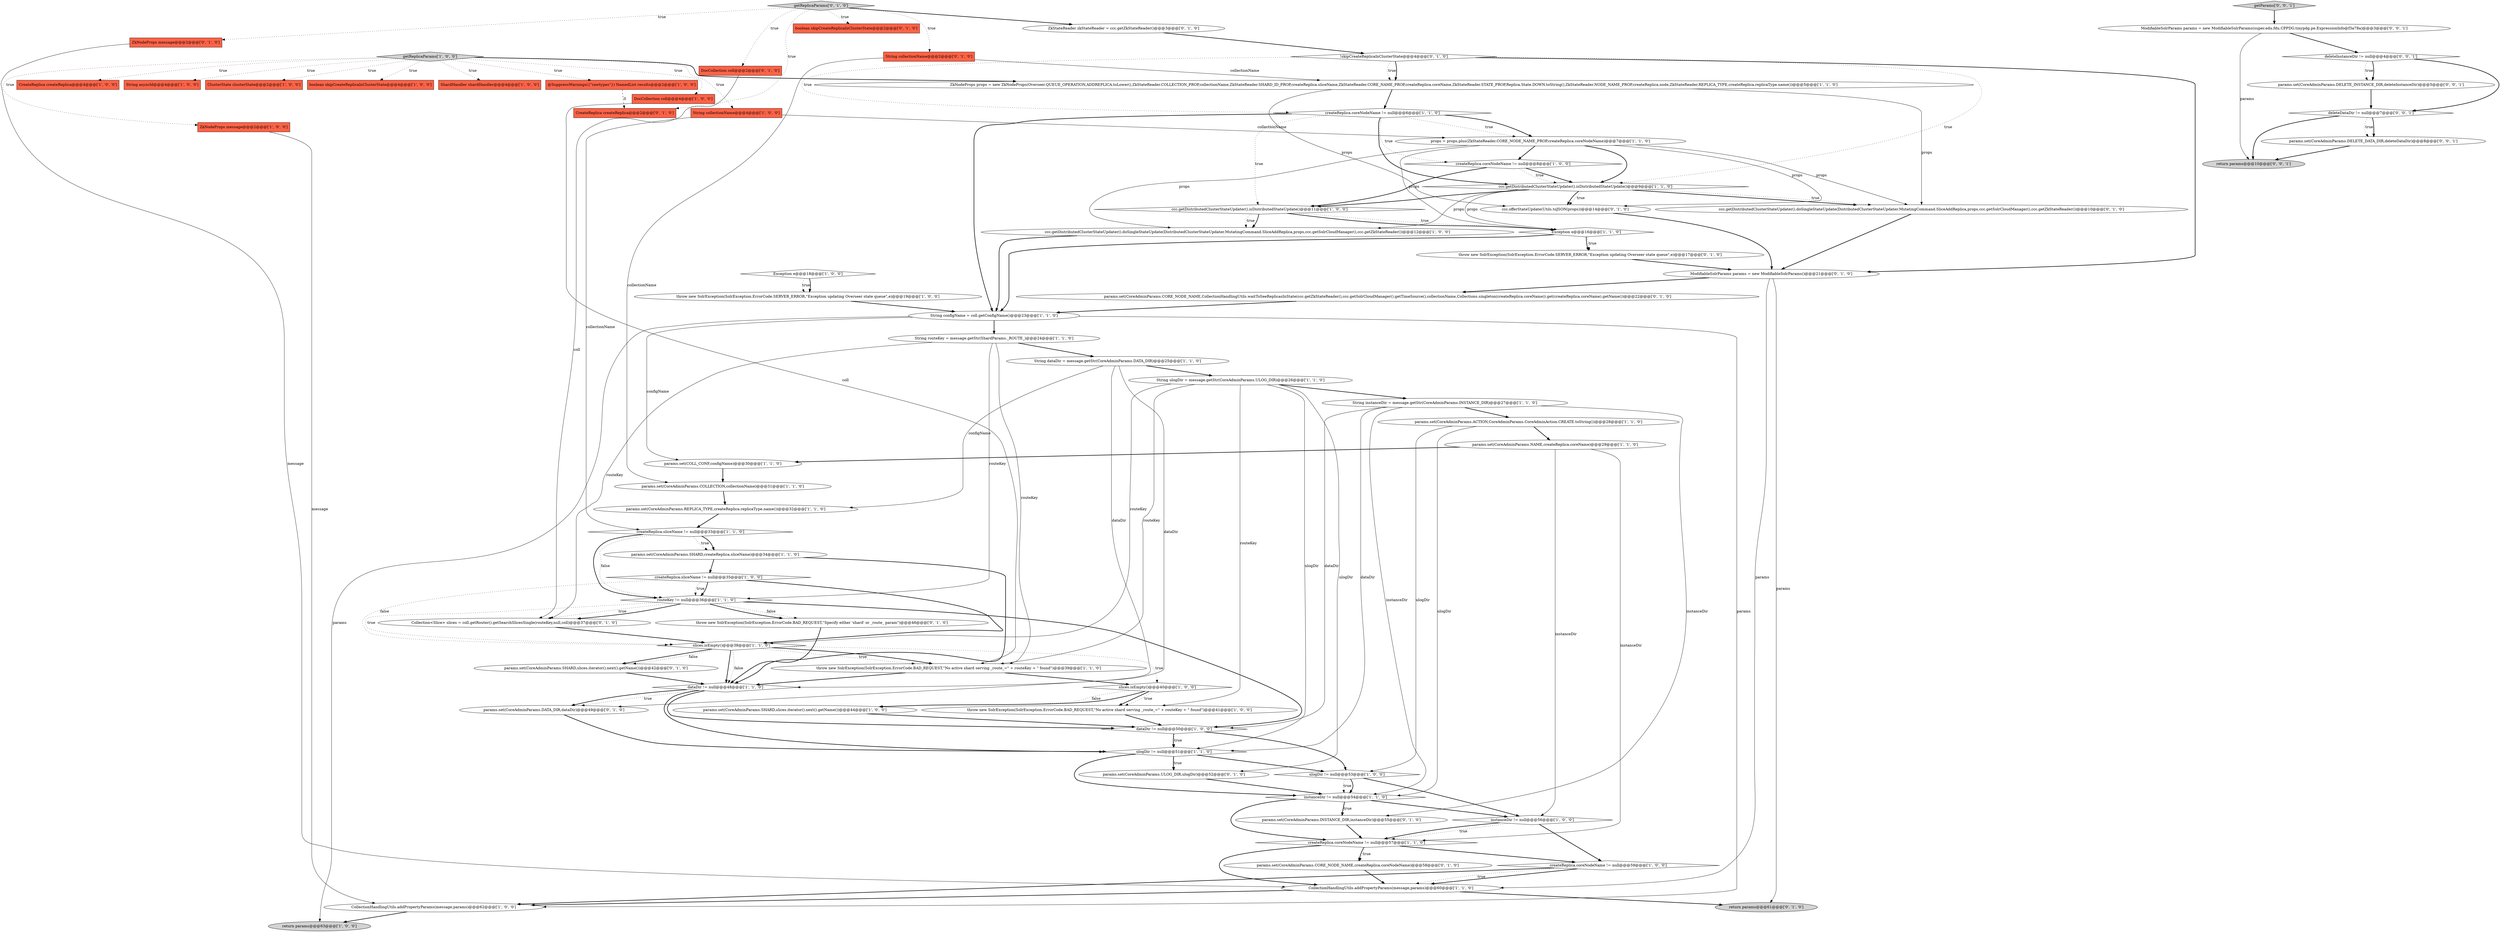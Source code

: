 digraph {
43 [style = filled, label = "dataDir != null@@@48@@@['1', '1', '0']", fillcolor = white, shape = diamond image = "AAA0AAABBB1BBB"];
12 [style = filled, label = "CreateReplica createReplica@@@4@@@['1', '0', '0']", fillcolor = tomato, shape = box image = "AAA0AAABBB1BBB"];
8 [style = filled, label = "String asyncId@@@4@@@['1', '0', '0']", fillcolor = tomato, shape = box image = "AAA0AAABBB1BBB"];
61 [style = filled, label = "params.set(CoreAdminParams.ULOG_DIR,ulogDir)@@@52@@@['0', '1', '0']", fillcolor = white, shape = ellipse image = "AAA0AAABBB2BBB"];
46 [style = filled, label = "dataDir != null@@@50@@@['1', '0', '0']", fillcolor = white, shape = diamond image = "AAA0AAABBB1BBB"];
48 [style = filled, label = "params.set(CoreAdminParams.SHARD,createReplica.sliceName)@@@34@@@['1', '1', '0']", fillcolor = white, shape = ellipse image = "AAA0AAABBB1BBB"];
75 [style = filled, label = "return params@@@10@@@['0', '0', '1']", fillcolor = lightgray, shape = ellipse image = "AAA0AAABBB3BBB"];
14 [style = filled, label = "createReplica.sliceName != null@@@35@@@['1', '0', '0']", fillcolor = white, shape = diamond image = "AAA0AAABBB1BBB"];
63 [style = filled, label = "Collection<Slice> slices = coll.getRouter().getSearchSlicesSingle(routeKey,null,coll)@@@37@@@['0', '1', '0']", fillcolor = white, shape = ellipse image = "AAA0AAABBB2BBB"];
45 [style = filled, label = "params.set(CoreAdminParams.REPLICA_TYPE,createReplica.replicaType.name())@@@32@@@['1', '1', '0']", fillcolor = white, shape = ellipse image = "AAA0AAABBB1BBB"];
23 [style = filled, label = "ccc.getDistributedClusterStateUpdater().isDistributedStateUpdate()@@@9@@@['1', '1', '0']", fillcolor = white, shape = diamond image = "AAA0AAABBB1BBB"];
6 [style = filled, label = "Exception e@@@16@@@['1', '1', '0']", fillcolor = white, shape = diamond image = "AAA0AAABBB1BBB"];
9 [style = filled, label = "CollectionHandlingUtils.addPropertyParams(message,params)@@@62@@@['1', '0', '0']", fillcolor = white, shape = ellipse image = "AAA0AAABBB1BBB"];
13 [style = filled, label = "ulogDir != null@@@51@@@['1', '1', '0']", fillcolor = white, shape = diamond image = "AAA0AAABBB1BBB"];
5 [style = filled, label = "ZkNodeProps props = new ZkNodeProps(Overseer.QUEUE_OPERATION,ADDREPLICA.toLower(),ZkStateReader.COLLECTION_PROP,collectionName,ZkStateReader.SHARD_ID_PROP,createReplica.sliceName,ZkStateReader.CORE_NAME_PROP,createReplica.coreName,ZkStateReader.STATE_PROP,Replica.State.DOWN.toString(),ZkStateReader.NODE_NAME_PROP,createReplica.node,ZkStateReader.REPLICA_TYPE,createReplica.replicaType.name())@@@5@@@['1', '1', '0']", fillcolor = white, shape = ellipse image = "AAA0AAABBB1BBB"];
30 [style = filled, label = "throw new SolrException(SolrException.ErrorCode.BAD_REQUEST,\"No active shard serving _route_=\" + routeKey + \" found\")@@@41@@@['1', '0', '0']", fillcolor = white, shape = ellipse image = "AAA0AAABBB1BBB"];
29 [style = filled, label = "return params@@@63@@@['1', '0', '0']", fillcolor = lightgray, shape = ellipse image = "AAA0AAABBB1BBB"];
26 [style = filled, label = "createReplica.coreNodeName != null@@@59@@@['1', '0', '0']", fillcolor = white, shape = diamond image = "AAA0AAABBB1BBB"];
62 [style = filled, label = "String collectionName@@@2@@@['0', '1', '0']", fillcolor = tomato, shape = box image = "AAA0AAABBB2BBB"];
69 [style = filled, label = "getReplicaParams['0', '1', '0']", fillcolor = lightgray, shape = diamond image = "AAA0AAABBB2BBB"];
42 [style = filled, label = "instanceDir != null@@@56@@@['1', '0', '0']", fillcolor = white, shape = diamond image = "AAA0AAABBB1BBB"];
77 [style = filled, label = "deleteInstanceDir != null@@@4@@@['0', '0', '1']", fillcolor = white, shape = diamond image = "AAA0AAABBB3BBB"];
19 [style = filled, label = "params.set(COLL_CONF,configName)@@@30@@@['1', '1', '0']", fillcolor = white, shape = ellipse image = "AAA0AAABBB1BBB"];
39 [style = filled, label = "ccc.getDistributedClusterStateUpdater().doSingleStateUpdate(DistributedClusterStateUpdater.MutatingCommand.SliceAddReplica,props,ccc.getSolrCloudManager(),ccc.getZkStateReader())@@@12@@@['1', '0', '0']", fillcolor = white, shape = ellipse image = "AAA0AAABBB1BBB"];
57 [style = filled, label = "ccc.getDistributedClusterStateUpdater().doSingleStateUpdate(DistributedClusterStateUpdater.MutatingCommand.SliceAddReplica,props,ccc.getSolrCloudManager(),ccc.getZkStateReader())@@@10@@@['0', '1', '0']", fillcolor = white, shape = ellipse image = "AAA0AAABBB2BBB"];
73 [style = filled, label = "getParams['0', '0', '1']", fillcolor = lightgray, shape = diamond image = "AAA0AAABBB3BBB"];
40 [style = filled, label = "routeKey != null@@@36@@@['1', '1', '0']", fillcolor = white, shape = diamond image = "AAA0AAABBB1BBB"];
74 [style = filled, label = "ModifiableSolrParams params = new ModifiableSolrParams(super.edu.fdu.CPPDG.tinypdg.pe.ExpressionInfo@f3a78a)@@@3@@@['0', '0', '1']", fillcolor = white, shape = ellipse image = "AAA0AAABBB3BBB"];
68 [style = filled, label = "params.set(CoreAdminParams.DATA_DIR,dataDir)@@@49@@@['0', '1', '0']", fillcolor = white, shape = ellipse image = "AAA0AAABBB2BBB"];
15 [style = filled, label = "params.set(CoreAdminParams.ACTION,CoreAdminParams.CoreAdminAction.CREATE.toString())@@@28@@@['1', '1', '0']", fillcolor = white, shape = ellipse image = "AAA0AAABBB1BBB"];
20 [style = filled, label = "String dataDir = message.getStr(CoreAdminParams.DATA_DIR)@@@25@@@['1', '1', '0']", fillcolor = white, shape = ellipse image = "AAA0AAABBB1BBB"];
31 [style = filled, label = "Exception e@@@18@@@['1', '0', '0']", fillcolor = white, shape = diamond image = "AAA0AAABBB1BBB"];
34 [style = filled, label = "throw new SolrException(SolrException.ErrorCode.SERVER_ERROR,\"Exception updating Overseer state queue\",e)@@@19@@@['1', '0', '0']", fillcolor = white, shape = ellipse image = "AAA0AAABBB1BBB"];
71 [style = filled, label = "params.set(CoreAdminParams.DELETE_DATA_DIR,deleteDataDir)@@@8@@@['0', '0', '1']", fillcolor = white, shape = ellipse image = "AAA0AAABBB3BBB"];
27 [style = filled, label = "ClusterState clusterState@@@2@@@['1', '0', '0']", fillcolor = tomato, shape = box image = "AAA0AAABBB1BBB"];
16 [style = filled, label = "slices.isEmpty()@@@40@@@['1', '0', '0']", fillcolor = white, shape = diamond image = "AAA0AAABBB1BBB"];
50 [style = filled, label = "ModifiableSolrParams params = new ModifiableSolrParams()@@@21@@@['0', '1', '0']", fillcolor = white, shape = ellipse image = "AAA0AAABBB2BBB"];
22 [style = filled, label = "String collectionName@@@4@@@['1', '0', '0']", fillcolor = tomato, shape = box image = "AAA0AAABBB1BBB"];
55 [style = filled, label = "return params@@@61@@@['0', '1', '0']", fillcolor = lightgray, shape = ellipse image = "AAA0AAABBB2BBB"];
64 [style = filled, label = "params.set(CoreAdminParams.CORE_NODE_NAME,createReplica.coreNodeName)@@@58@@@['0', '1', '0']", fillcolor = white, shape = ellipse image = "AAA0AAABBB2BBB"];
76 [style = filled, label = "params.set(CoreAdminParams.DELETE_INSTANCE_DIR,deleteInstanceDir)@@@5@@@['0', '0', '1']", fillcolor = white, shape = ellipse image = "AAA0AAABBB3BBB"];
65 [style = filled, label = "CreateReplica createReplica@@@2@@@['0', '1', '0']", fillcolor = tomato, shape = box image = "AAA1AAABBB2BBB"];
72 [style = filled, label = "deleteDataDir != null@@@7@@@['0', '0', '1']", fillcolor = white, shape = diamond image = "AAA0AAABBB3BBB"];
58 [style = filled, label = "throw new SolrException(SolrException.ErrorCode.SERVER_ERROR,\"Exception updating Overseer state queue\",e)@@@17@@@['0', '1', '0']", fillcolor = white, shape = ellipse image = "AAA0AAABBB2BBB"];
18 [style = filled, label = "params.set(CoreAdminParams.SHARD,slices.iterator().next().getName())@@@44@@@['1', '0', '0']", fillcolor = white, shape = ellipse image = "AAA0AAABBB1BBB"];
44 [style = filled, label = "props = props.plus(ZkStateReader.CORE_NODE_NAME_PROP,createReplica.coreNodeName)@@@7@@@['1', '1', '0']", fillcolor = white, shape = ellipse image = "AAA0AAABBB1BBB"];
24 [style = filled, label = "createReplica.sliceName != null@@@33@@@['1', '1', '0']", fillcolor = white, shape = diamond image = "AAA0AAABBB1BBB"];
60 [style = filled, label = "params.set(CoreAdminParams.SHARD,slices.iterator().next().getName())@@@42@@@['0', '1', '0']", fillcolor = white, shape = ellipse image = "AAA0AAABBB2BBB"];
70 [style = filled, label = "throw new SolrException(SolrException.ErrorCode.BAD_REQUEST,\"Specify either 'shard' or _route_ param\")@@@46@@@['0', '1', '0']", fillcolor = white, shape = ellipse image = "AAA0AAABBB2BBB"];
11 [style = filled, label = "String ulogDir = message.getStr(CoreAdminParams.ULOG_DIR)@@@26@@@['1', '1', '0']", fillcolor = white, shape = ellipse image = "AAA0AAABBB1BBB"];
51 [style = filled, label = "DocCollection coll@@@2@@@['0', '1', '0']", fillcolor = tomato, shape = box image = "AAA0AAABBB2BBB"];
36 [style = filled, label = "params.set(CoreAdminParams.NAME,createReplica.coreName)@@@29@@@['1', '1', '0']", fillcolor = white, shape = ellipse image = "AAA0AAABBB1BBB"];
41 [style = filled, label = "params.set(CoreAdminParams.COLLECTION,collectionName)@@@31@@@['1', '1', '0']", fillcolor = white, shape = ellipse image = "AAA0AAABBB1BBB"];
67 [style = filled, label = "!skipCreateReplicaInClusterState@@@4@@@['0', '1', '0']", fillcolor = white, shape = diamond image = "AAA0AAABBB2BBB"];
0 [style = filled, label = "instanceDir != null@@@54@@@['1', '1', '0']", fillcolor = white, shape = diamond image = "AAA0AAABBB1BBB"];
4 [style = filled, label = "String configName = coll.getConfigName()@@@23@@@['1', '1', '0']", fillcolor = white, shape = ellipse image = "AAA0AAABBB1BBB"];
3 [style = filled, label = "createReplica.coreNodeName != null@@@8@@@['1', '0', '0']", fillcolor = white, shape = diamond image = "AAA0AAABBB1BBB"];
10 [style = filled, label = "boolean skipCreateReplicaInClusterState@@@4@@@['1', '0', '0']", fillcolor = tomato, shape = box image = "AAA0AAABBB1BBB"];
7 [style = filled, label = "throw new SolrException(SolrException.ErrorCode.BAD_REQUEST,\"No active shard serving _route_=\" + routeKey + \" found\")@@@39@@@['1', '1', '0']", fillcolor = white, shape = ellipse image = "AAA0AAABBB1BBB"];
1 [style = filled, label = "createReplica.coreNodeName != null@@@6@@@['1', '1', '0']", fillcolor = white, shape = diamond image = "AAA0AAABBB1BBB"];
38 [style = filled, label = "DocCollection coll@@@4@@@['1', '0', '0']", fillcolor = tomato, shape = box image = "AAA1AAABBB1BBB"];
32 [style = filled, label = "createReplica.coreNodeName != null@@@57@@@['1', '1', '0']", fillcolor = white, shape = diamond image = "AAA0AAABBB1BBB"];
37 [style = filled, label = "slices.isEmpty()@@@38@@@['1', '1', '0']", fillcolor = white, shape = diamond image = "AAA0AAABBB1BBB"];
21 [style = filled, label = "String routeKey = message.getStr(ShardParams._ROUTE_)@@@24@@@['1', '1', '0']", fillcolor = white, shape = ellipse image = "AAA0AAABBB1BBB"];
33 [style = filled, label = "String instanceDir = message.getStr(CoreAdminParams.INSTANCE_DIR)@@@27@@@['1', '1', '0']", fillcolor = white, shape = ellipse image = "AAA0AAABBB1BBB"];
53 [style = filled, label = "ccc.offerStateUpdate(Utils.toJSON(props))@@@14@@@['0', '1', '0']", fillcolor = white, shape = ellipse image = "AAA0AAABBB2BBB"];
59 [style = filled, label = "boolean skipCreateReplicaInClusterState@@@2@@@['0', '1', '0']", fillcolor = tomato, shape = box image = "AAA0AAABBB2BBB"];
54 [style = filled, label = "params.set(CoreAdminParams.CORE_NODE_NAME,CollectionHandlingUtils.waitToSeeReplicasInState(ccc.getZkStateReader(),ccc.getSolrCloudManager().getTimeSource(),collectionName,Collections.singleton(createReplica.coreName)).get(createReplica.coreName).getName())@@@22@@@['0', '1', '0']", fillcolor = white, shape = ellipse image = "AAA0AAABBB2BBB"];
47 [style = filled, label = "ccc.getDistributedClusterStateUpdater().isDistributedStateUpdate()@@@11@@@['1', '0', '0']", fillcolor = white, shape = diamond image = "AAA0AAABBB1BBB"];
17 [style = filled, label = "CollectionHandlingUtils.addPropertyParams(message,params)@@@60@@@['1', '1', '0']", fillcolor = white, shape = ellipse image = "AAA0AAABBB1BBB"];
66 [style = filled, label = "ZkStateReader zkStateReader = ccc.getZkStateReader()@@@3@@@['0', '1', '0']", fillcolor = white, shape = ellipse image = "AAA0AAABBB2BBB"];
2 [style = filled, label = "ZkNodeProps message@@@2@@@['1', '0', '0']", fillcolor = tomato, shape = box image = "AAA0AAABBB1BBB"];
49 [style = filled, label = "getReplicaParams['1', '0', '0']", fillcolor = lightgray, shape = diamond image = "AAA0AAABBB1BBB"];
52 [style = filled, label = "ZkNodeProps message@@@2@@@['0', '1', '0']", fillcolor = tomato, shape = box image = "AAA0AAABBB2BBB"];
28 [style = filled, label = "ulogDir != null@@@53@@@['1', '0', '0']", fillcolor = white, shape = diamond image = "AAA0AAABBB1BBB"];
25 [style = filled, label = "ShardHandler shardHandler@@@4@@@['1', '0', '0']", fillcolor = tomato, shape = box image = "AAA0AAABBB1BBB"];
35 [style = filled, label = "@SuppressWarnings({\"rawtypes\"}) NamedList results@@@2@@@['1', '0', '0']", fillcolor = tomato, shape = box image = "AAA1AAABBB1BBB"];
56 [style = filled, label = "params.set(CoreAdminParams.INSTANCE_DIR,instanceDir)@@@55@@@['0', '1', '0']", fillcolor = white, shape = ellipse image = "AAA0AAABBB2BBB"];
58->50 [style = bold, label=""];
24->40 [style = dotted, label="false"];
43->68 [style = dotted, label="true"];
46->13 [style = bold, label=""];
17->9 [style = bold, label=""];
44->53 [style = solid, label="props"];
73->74 [style = bold, label=""];
26->9 [style = bold, label=""];
40->70 [style = dotted, label="false"];
21->63 [style = solid, label="routeKey"];
40->37 [style = dotted, label="true"];
36->42 [style = solid, label="instanceDir"];
52->17 [style = solid, label="message"];
45->24 [style = bold, label=""];
1->23 [style = bold, label=""];
23->57 [style = bold, label=""];
49->2 [style = dotted, label="true"];
1->3 [style = dotted, label="true"];
5->57 [style = solid, label="props"];
28->0 [style = bold, label=""];
44->23 [style = bold, label=""];
37->43 [style = bold, label=""];
70->43 [style = bold, label=""];
21->40 [style = solid, label="routeKey"];
33->46 [style = solid, label="dataDir"];
37->60 [style = bold, label=""];
48->43 [style = bold, label=""];
30->46 [style = bold, label=""];
35->65 [style = dashed, label="0"];
36->32 [style = solid, label="instanceDir"];
7->16 [style = bold, label=""];
4->29 [style = solid, label="params"];
40->63 [style = bold, label=""];
31->34 [style = dotted, label="true"];
11->33 [style = bold, label=""];
7->43 [style = bold, label=""];
46->13 [style = dotted, label="true"];
18->46 [style = bold, label=""];
41->45 [style = bold, label=""];
69->62 [style = dotted, label="true"];
1->44 [style = dotted, label="true"];
11->61 [style = solid, label="ulogDir"];
28->42 [style = bold, label=""];
11->37 [style = solid, label="routeKey"];
62->5 [style = solid, label="collectionName"];
50->54 [style = bold, label=""];
9->29 [style = bold, label=""];
62->41 [style = solid, label="collectionName"];
11->13 [style = solid, label="ulogDir"];
42->32 [style = dotted, label="true"];
50->55 [style = solid, label="params"];
14->37 [style = bold, label=""];
22->24 [style = solid, label="collectionName"];
23->57 [style = dotted, label="true"];
1->4 [style = bold, label=""];
0->56 [style = dotted, label="true"];
11->7 [style = solid, label="routeKey"];
47->6 [style = bold, label=""];
20->45 [style = solid, label="configName"];
1->44 [style = bold, label=""];
37->7 [style = dotted, label="true"];
26->17 [style = bold, label=""];
56->32 [style = bold, label=""];
33->15 [style = bold, label=""];
66->67 [style = bold, label=""];
37->43 [style = dotted, label="false"];
44->3 [style = bold, label=""];
0->42 [style = bold, label=""];
67->1 [style = dotted, label="true"];
4->21 [style = bold, label=""];
77->76 [style = dotted, label="true"];
24->40 [style = bold, label=""];
47->39 [style = bold, label=""];
72->71 [style = dotted, label="true"];
71->75 [style = bold, label=""];
39->4 [style = bold, label=""];
11->30 [style = solid, label="routeKey"];
32->26 [style = bold, label=""];
43->46 [style = bold, label=""];
49->27 [style = dotted, label="true"];
43->13 [style = bold, label=""];
49->10 [style = dotted, label="true"];
5->1 [style = bold, label=""];
6->4 [style = bold, label=""];
3->23 [style = bold, label=""];
51->63 [style = solid, label="coll"];
19->41 [style = bold, label=""];
37->60 [style = dotted, label="false"];
72->71 [style = bold, label=""];
13->61 [style = bold, label=""];
63->37 [style = bold, label=""];
15->28 [style = solid, label="ulogDir"];
42->32 [style = bold, label=""];
61->0 [style = bold, label=""];
74->77 [style = bold, label=""];
5->53 [style = solid, label="props"];
49->5 [style = bold, label=""];
23->53 [style = dotted, label="true"];
69->51 [style = dotted, label="true"];
32->17 [style = bold, label=""];
32->64 [style = bold, label=""];
13->0 [style = bold, label=""];
15->36 [style = bold, label=""];
33->13 [style = solid, label="dataDir"];
3->23 [style = dotted, label="true"];
23->39 [style = solid, label="props"];
4->9 [style = solid, label="params"];
49->8 [style = dotted, label="true"];
16->18 [style = bold, label=""];
22->44 [style = solid, label="collectionName"];
64->17 [style = bold, label=""];
46->28 [style = bold, label=""];
14->37 [style = dotted, label="false"];
72->75 [style = bold, label=""];
16->18 [style = dotted, label="false"];
48->14 [style = bold, label=""];
3->47 [style = bold, label=""];
37->7 [style = bold, label=""];
38->7 [style = solid, label="coll"];
31->34 [style = bold, label=""];
17->55 [style = bold, label=""];
53->50 [style = bold, label=""];
14->40 [style = dotted, label="true"];
69->52 [style = dotted, label="true"];
28->0 [style = dotted, label="true"];
23->6 [style = solid, label="props"];
47->39 [style = dotted, label="true"];
26->17 [style = dotted, label="true"];
16->30 [style = bold, label=""];
1->47 [style = dotted, label="true"];
23->47 [style = bold, label=""];
24->48 [style = dotted, label="true"];
49->22 [style = dotted, label="true"];
0->32 [style = bold, label=""];
60->43 [style = bold, label=""];
15->0 [style = solid, label="ulogDir"];
69->66 [style = bold, label=""];
49->38 [style = dotted, label="true"];
67->23 [style = dotted, label="true"];
69->65 [style = dotted, label="true"];
44->39 [style = solid, label="props"];
36->19 [style = bold, label=""];
37->16 [style = dotted, label="true"];
20->11 [style = bold, label=""];
40->70 [style = bold, label=""];
42->26 [style = bold, label=""];
32->64 [style = dotted, label="true"];
6->58 [style = dotted, label="true"];
57->50 [style = bold, label=""];
16->30 [style = dotted, label="true"];
20->68 [style = solid, label="dataDir"];
69->59 [style = dotted, label="true"];
49->12 [style = dotted, label="true"];
43->68 [style = bold, label=""];
40->63 [style = dotted, label="true"];
44->6 [style = solid, label="props"];
33->0 [style = solid, label="instanceDir"];
77->72 [style = bold, label=""];
54->4 [style = bold, label=""];
67->5 [style = dotted, label="true"];
49->25 [style = dotted, label="true"];
33->56 [style = solid, label="instanceDir"];
40->46 [style = bold, label=""];
76->72 [style = bold, label=""];
44->57 [style = solid, label="props"];
67->50 [style = bold, label=""];
20->43 [style = solid, label="dataDir"];
21->20 [style = bold, label=""];
77->76 [style = bold, label=""];
49->35 [style = dotted, label="true"];
0->56 [style = bold, label=""];
74->75 [style = solid, label="params"];
21->7 [style = solid, label="routeKey"];
2->9 [style = solid, label="message"];
67->5 [style = bold, label=""];
47->6 [style = dotted, label="true"];
34->4 [style = bold, label=""];
23->53 [style = bold, label=""];
50->17 [style = solid, label="params"];
68->13 [style = bold, label=""];
6->58 [style = bold, label=""];
13->61 [style = dotted, label="true"];
24->48 [style = bold, label=""];
14->40 [style = bold, label=""];
13->28 [style = bold, label=""];
4->19 [style = solid, label="configName"];
}
